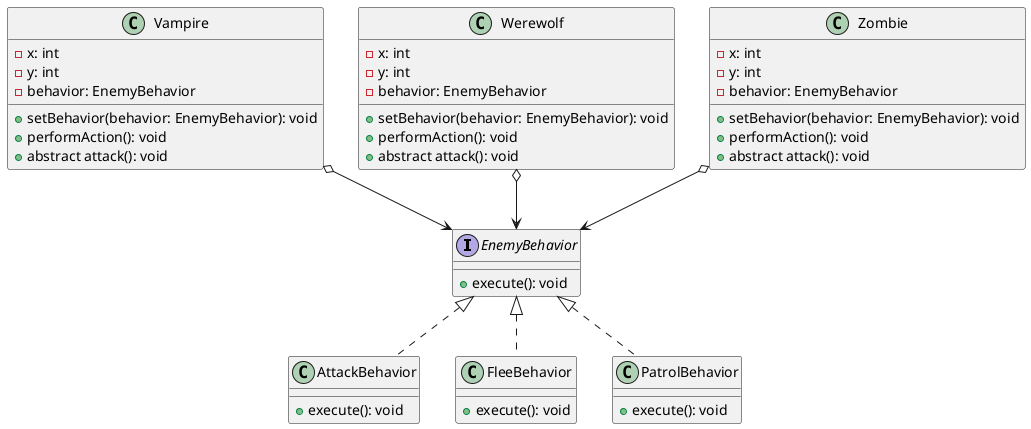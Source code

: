 @startuml
hide footbox

interface EnemyBehavior {
    +execute(): void
}

class AttackBehavior implements EnemyBehavior {
    +execute(): void
}

class FleeBehavior implements EnemyBehavior {
    +execute(): void
}

class PatrolBehavior implements EnemyBehavior {
    +execute(): void
}
 
Vampire o--> EnemyBehavior
Werewolf o--> EnemyBehavior
Zombie o--> EnemyBehavior


class Zombie {
    -x: int
    -y: int
    -behavior: EnemyBehavior
    +setBehavior(behavior: EnemyBehavior): void
    +performAction(): void
    +abstract attack(): void
}

class Vampire {
    -x: int
    -y: int
    -behavior: EnemyBehavior
    +setBehavior(behavior: EnemyBehavior): void
    +performAction(): void
    +abstract attack(): void
}

class Werewolf {
    -x: int
    -y: int
    -behavior: EnemyBehavior
    +setBehavior(behavior: EnemyBehavior): void
    +performAction(): void
    +abstract attack(): void
}


@enduml
